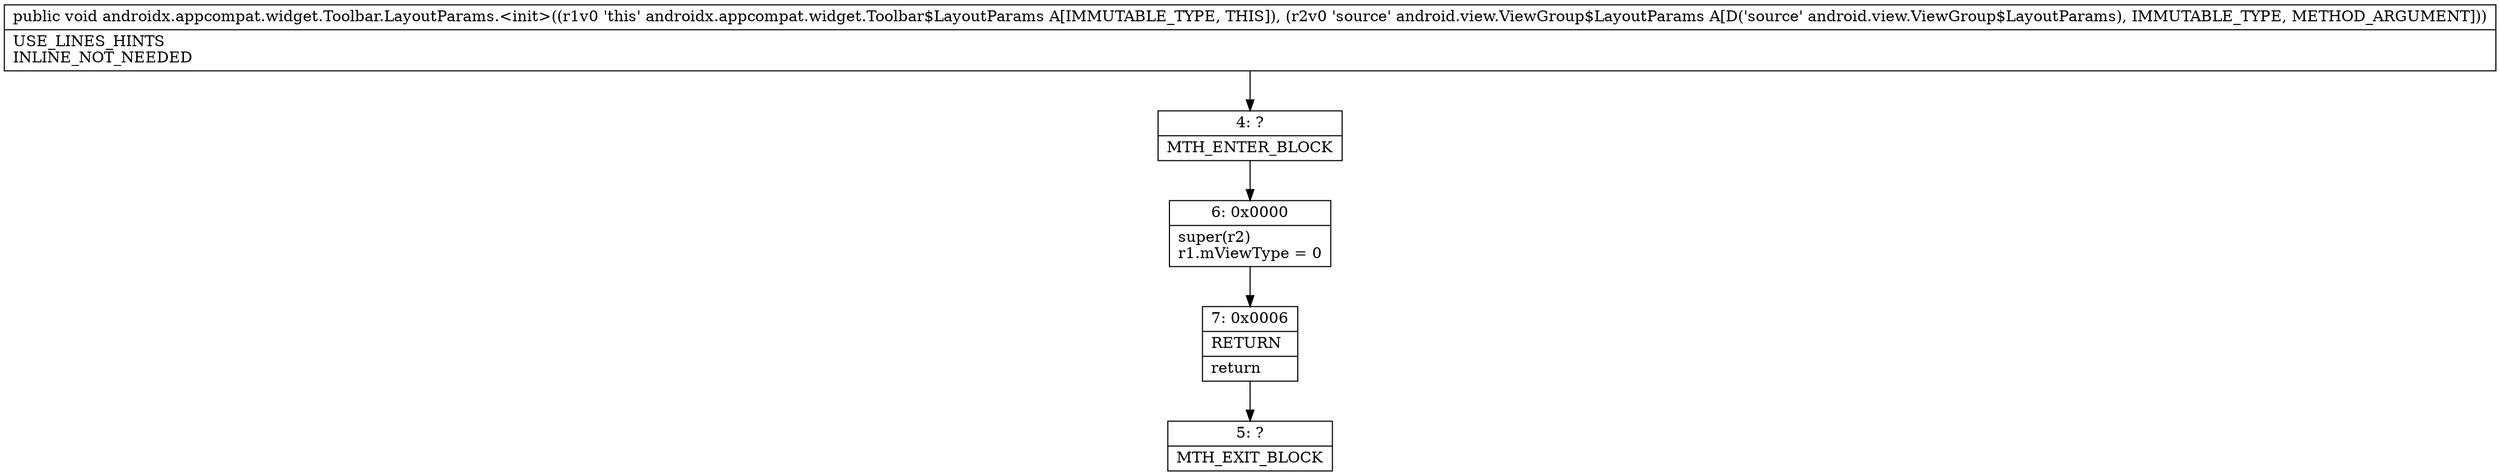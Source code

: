 digraph "CFG forandroidx.appcompat.widget.Toolbar.LayoutParams.\<init\>(Landroid\/view\/ViewGroup$LayoutParams;)V" {
Node_4 [shape=record,label="{4\:\ ?|MTH_ENTER_BLOCK\l}"];
Node_6 [shape=record,label="{6\:\ 0x0000|super(r2)\lr1.mViewType = 0\l}"];
Node_7 [shape=record,label="{7\:\ 0x0006|RETURN\l|return\l}"];
Node_5 [shape=record,label="{5\:\ ?|MTH_EXIT_BLOCK\l}"];
MethodNode[shape=record,label="{public void androidx.appcompat.widget.Toolbar.LayoutParams.\<init\>((r1v0 'this' androidx.appcompat.widget.Toolbar$LayoutParams A[IMMUTABLE_TYPE, THIS]), (r2v0 'source' android.view.ViewGroup$LayoutParams A[D('source' android.view.ViewGroup$LayoutParams), IMMUTABLE_TYPE, METHOD_ARGUMENT]))  | USE_LINES_HINTS\lINLINE_NOT_NEEDED\l}"];
MethodNode -> Node_4;Node_4 -> Node_6;
Node_6 -> Node_7;
Node_7 -> Node_5;
}

